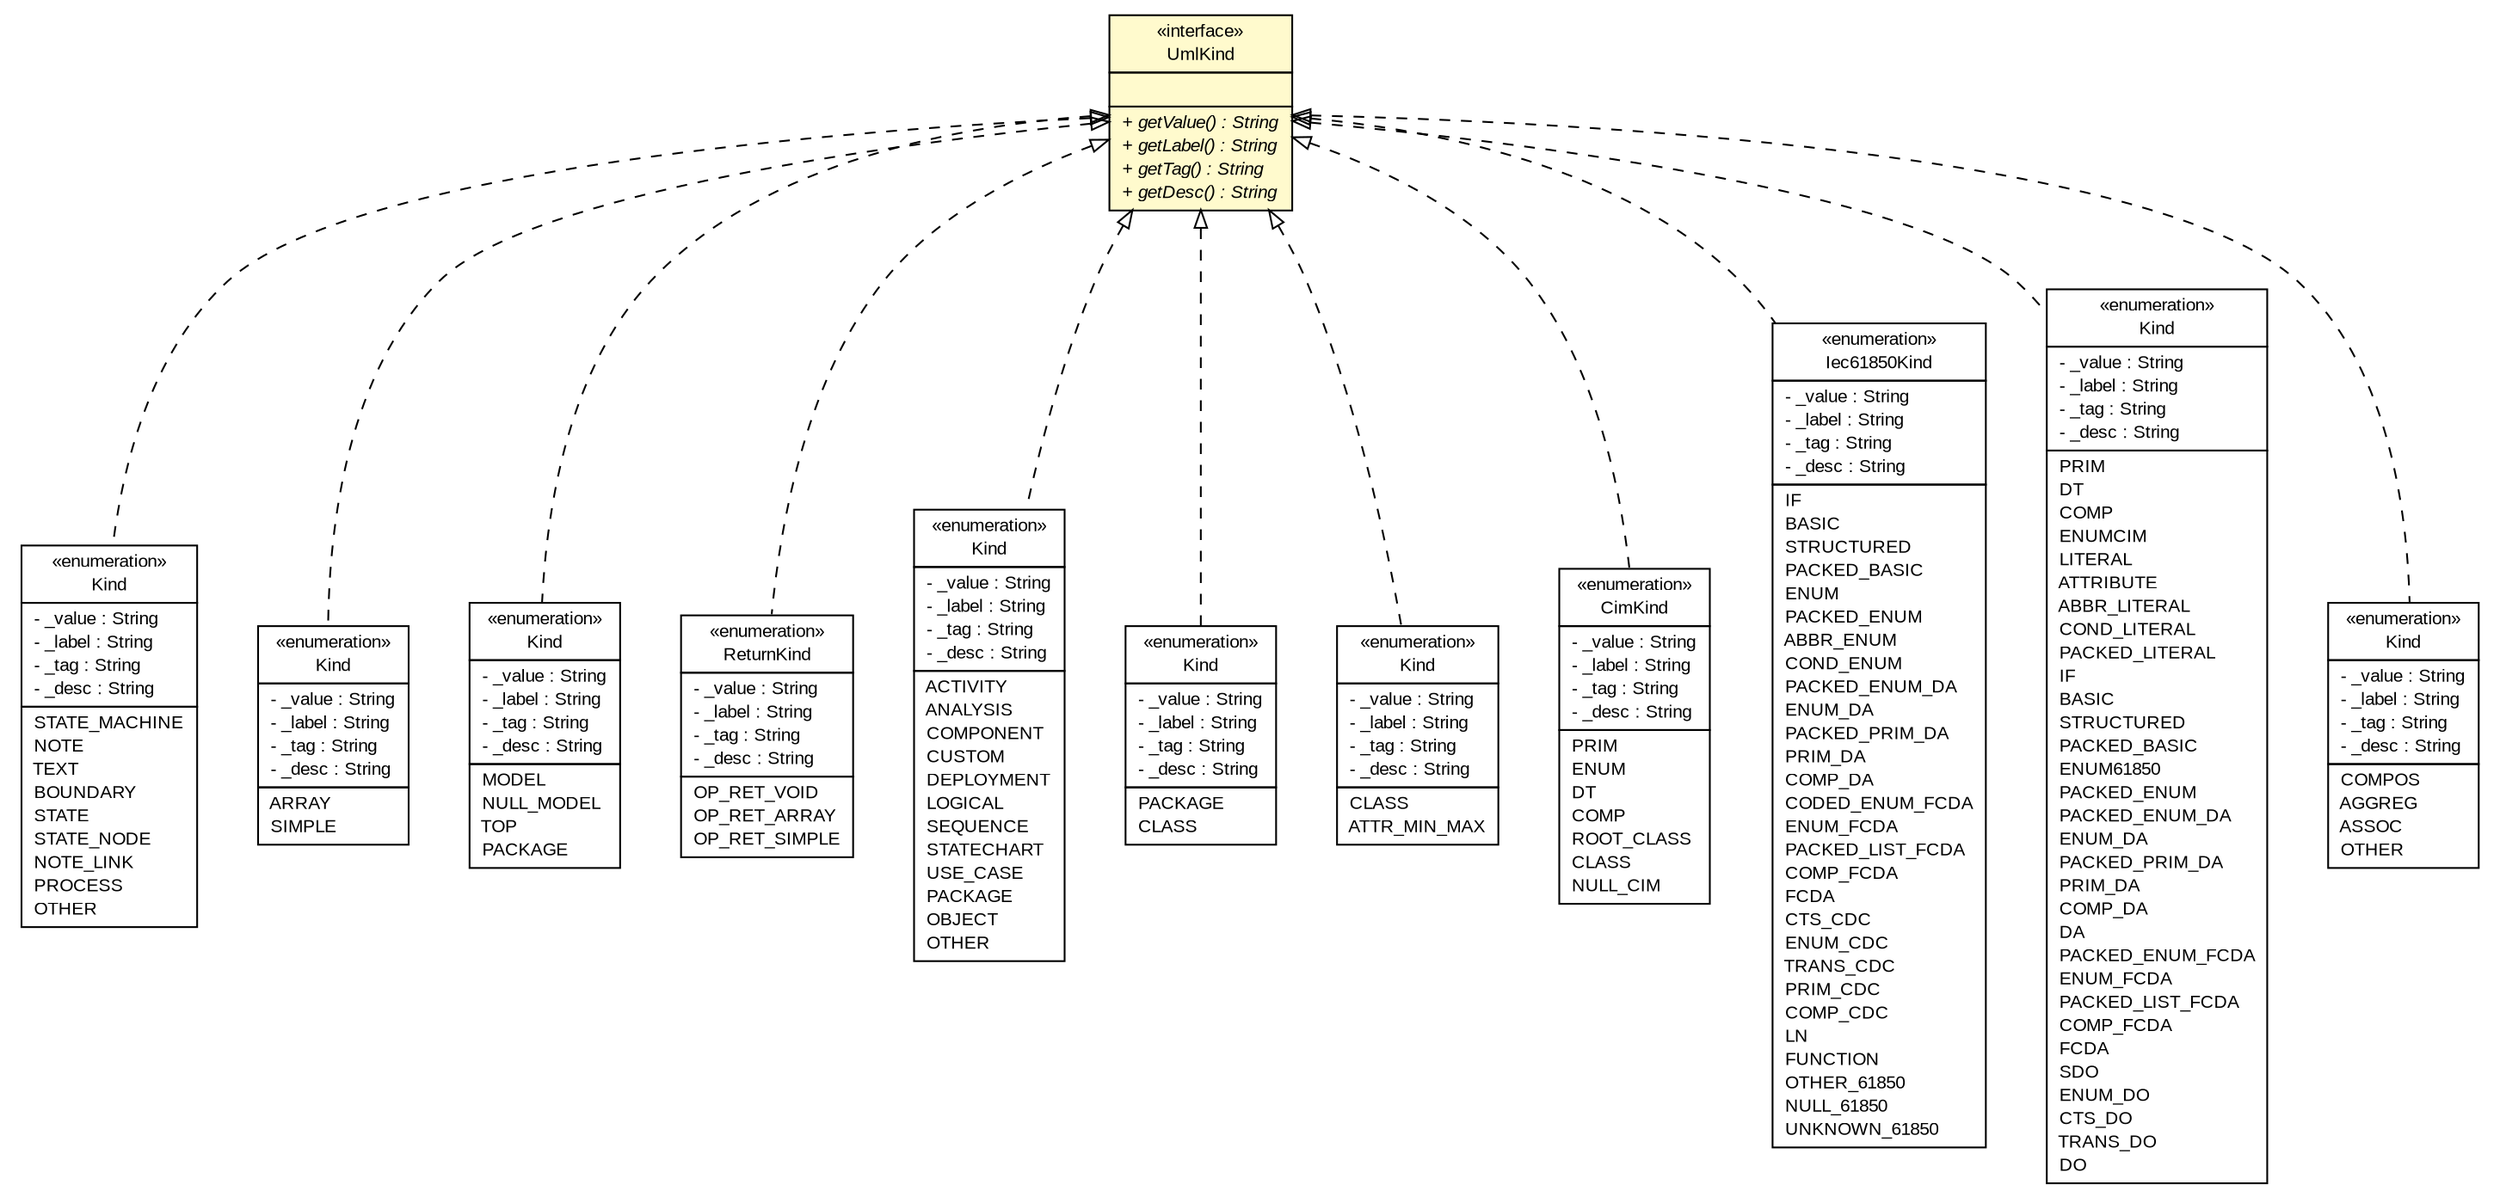 #!/usr/local/bin/dot
#
# Class diagram 
# Generated by UMLGraph version R5_6_6-6-g3bdff0 (http://www.umlgraph.org/)
#

digraph G {
	edge [fontname="arial",fontsize=10,labelfontname="arial",labelfontsize=10];
	node [fontname="arial",fontsize=10,shape=plaintext];
	nodesep=0.25;
	ranksep=0.5;
	// org.tanjakostic.jcleancim.model.UmlSkipped.Kind
	c191284 [label=<<table title="org.tanjakostic.jcleancim.model.UmlSkipped.Kind" border="0" cellborder="1" cellspacing="0" cellpadding="2" port="p" href="./UmlSkipped.Kind.html">
		<tr><td><table border="0" cellspacing="0" cellpadding="1">
<tr><td align="center" balign="center"> &#171;enumeration&#187; </td></tr>
<tr><td align="center" balign="center"> Kind </td></tr>
		</table></td></tr>
		<tr><td><table border="0" cellspacing="0" cellpadding="1">
<tr><td align="left" balign="left"> - _value : String </td></tr>
<tr><td align="left" balign="left"> - _label : String </td></tr>
<tr><td align="left" balign="left"> - _tag : String </td></tr>
<tr><td align="left" balign="left"> - _desc : String </td></tr>
		</table></td></tr>
		<tr><td><table border="0" cellspacing="0" cellpadding="1">
<tr><td align="left" balign="left"> STATE_MACHINE </td></tr>
<tr><td align="left" balign="left"> NOTE </td></tr>
<tr><td align="left" balign="left"> TEXT </td></tr>
<tr><td align="left" balign="left"> BOUNDARY </td></tr>
<tr><td align="left" balign="left"> STATE </td></tr>
<tr><td align="left" balign="left"> STATE_NODE </td></tr>
<tr><td align="left" balign="left"> NOTE_LINK </td></tr>
<tr><td align="left" balign="left"> PROCESS </td></tr>
<tr><td align="left" balign="left"> OTHER </td></tr>
		</table></td></tr>
		</table>>, URL="./UmlSkipped.Kind.html", fontname="arial", fontcolor="black", fontsize=10.0];
	// org.tanjakostic.jcleancim.model.UmlParameter.Kind
	c191287 [label=<<table title="org.tanjakostic.jcleancim.model.UmlParameter.Kind" border="0" cellborder="1" cellspacing="0" cellpadding="2" port="p" href="./UmlParameter.Kind.html">
		<tr><td><table border="0" cellspacing="0" cellpadding="1">
<tr><td align="center" balign="center"> &#171;enumeration&#187; </td></tr>
<tr><td align="center" balign="center"> Kind </td></tr>
		</table></td></tr>
		<tr><td><table border="0" cellspacing="0" cellpadding="1">
<tr><td align="left" balign="left"> - _value : String </td></tr>
<tr><td align="left" balign="left"> - _label : String </td></tr>
<tr><td align="left" balign="left"> - _tag : String </td></tr>
<tr><td align="left" balign="left"> - _desc : String </td></tr>
		</table></td></tr>
		<tr><td><table border="0" cellspacing="0" cellpadding="1">
<tr><td align="left" balign="left"> ARRAY </td></tr>
<tr><td align="left" balign="left"> SIMPLE </td></tr>
		</table></td></tr>
		</table>>, URL="./UmlParameter.Kind.html", fontname="arial", fontcolor="black", fontsize=10.0];
	// org.tanjakostic.jcleancim.model.UmlPackage.Kind
	c191290 [label=<<table title="org.tanjakostic.jcleancim.model.UmlPackage.Kind" border="0" cellborder="1" cellspacing="0" cellpadding="2" port="p" href="./UmlPackage.Kind.html">
		<tr><td><table border="0" cellspacing="0" cellpadding="1">
<tr><td align="center" balign="center"> &#171;enumeration&#187; </td></tr>
<tr><td align="center" balign="center"> Kind </td></tr>
		</table></td></tr>
		<tr><td><table border="0" cellspacing="0" cellpadding="1">
<tr><td align="left" balign="left"> - _value : String </td></tr>
<tr><td align="left" balign="left"> - _label : String </td></tr>
<tr><td align="left" balign="left"> - _tag : String </td></tr>
<tr><td align="left" balign="left"> - _desc : String </td></tr>
		</table></td></tr>
		<tr><td><table border="0" cellspacing="0" cellpadding="1">
<tr><td align="left" balign="left"> MODEL </td></tr>
<tr><td align="left" balign="left"> NULL_MODEL </td></tr>
<tr><td align="left" balign="left"> TOP </td></tr>
<tr><td align="left" balign="left"> PACKAGE </td></tr>
		</table></td></tr>
		</table>>, URL="./UmlPackage.Kind.html", fontname="arial", fontcolor="black", fontsize=10.0];
	// org.tanjakostic.jcleancim.model.UmlOperation.ReturnKind
	c191293 [label=<<table title="org.tanjakostic.jcleancim.model.UmlOperation.ReturnKind" border="0" cellborder="1" cellspacing="0" cellpadding="2" port="p" href="./UmlOperation.ReturnKind.html">
		<tr><td><table border="0" cellspacing="0" cellpadding="1">
<tr><td align="center" balign="center"> &#171;enumeration&#187; </td></tr>
<tr><td align="center" balign="center"> ReturnKind </td></tr>
		</table></td></tr>
		<tr><td><table border="0" cellspacing="0" cellpadding="1">
<tr><td align="left" balign="left"> - _value : String </td></tr>
<tr><td align="left" balign="left"> - _label : String </td></tr>
<tr><td align="left" balign="left"> - _tag : String </td></tr>
<tr><td align="left" balign="left"> - _desc : String </td></tr>
		</table></td></tr>
		<tr><td><table border="0" cellspacing="0" cellpadding="1">
<tr><td align="left" balign="left"> OP_RET_VOID </td></tr>
<tr><td align="left" balign="left"> OP_RET_ARRAY </td></tr>
<tr><td align="left" balign="left"> OP_RET_SIMPLE </td></tr>
		</table></td></tr>
		</table>>, URL="./UmlOperation.ReturnKind.html", fontname="arial", fontcolor="black", fontsize=10.0];
	// org.tanjakostic.jcleancim.model.UmlKind
	c191300 [label=<<table title="org.tanjakostic.jcleancim.model.UmlKind" border="0" cellborder="1" cellspacing="0" cellpadding="2" port="p" bgcolor="lemonChiffon" href="./UmlKind.html">
		<tr><td><table border="0" cellspacing="0" cellpadding="1">
<tr><td align="center" balign="center"> &#171;interface&#187; </td></tr>
<tr><td align="center" balign="center"> UmlKind </td></tr>
		</table></td></tr>
		<tr><td><table border="0" cellspacing="0" cellpadding="1">
<tr><td align="left" balign="left">  </td></tr>
		</table></td></tr>
		<tr><td><table border="0" cellspacing="0" cellpadding="1">
<tr><td align="left" balign="left"><font face="Arial Italic" point-size="10.0"> + getValue() : String </font></td></tr>
<tr><td align="left" balign="left"><font face="Arial Italic" point-size="10.0"> + getLabel() : String </font></td></tr>
<tr><td align="left" balign="left"><font face="Arial Italic" point-size="10.0"> + getTag() : String </font></td></tr>
<tr><td align="left" balign="left"><font face="Arial Italic" point-size="10.0"> + getDesc() : String </font></td></tr>
		</table></td></tr>
		</table>>, URL="./UmlKind.html", fontname="arial", fontcolor="black", fontsize=10.0];
	// org.tanjakostic.jcleancim.model.UmlDiagram.Kind
	c191302 [label=<<table title="org.tanjakostic.jcleancim.model.UmlDiagram.Kind" border="0" cellborder="1" cellspacing="0" cellpadding="2" port="p" href="./UmlDiagram.Kind.html">
		<tr><td><table border="0" cellspacing="0" cellpadding="1">
<tr><td align="center" balign="center"> &#171;enumeration&#187; </td></tr>
<tr><td align="center" balign="center"> Kind </td></tr>
		</table></td></tr>
		<tr><td><table border="0" cellspacing="0" cellpadding="1">
<tr><td align="left" balign="left"> - _value : String </td></tr>
<tr><td align="left" balign="left"> - _label : String </td></tr>
<tr><td align="left" balign="left"> - _tag : String </td></tr>
<tr><td align="left" balign="left"> - _desc : String </td></tr>
		</table></td></tr>
		<tr><td><table border="0" cellspacing="0" cellpadding="1">
<tr><td align="left" balign="left"> ACTIVITY </td></tr>
<tr><td align="left" balign="left"> ANALYSIS </td></tr>
<tr><td align="left" balign="left"> COMPONENT </td></tr>
<tr><td align="left" balign="left"> CUSTOM </td></tr>
<tr><td align="left" balign="left"> DEPLOYMENT </td></tr>
<tr><td align="left" balign="left"> LOGICAL </td></tr>
<tr><td align="left" balign="left"> SEQUENCE </td></tr>
<tr><td align="left" balign="left"> STATECHART </td></tr>
<tr><td align="left" balign="left"> USE_CASE </td></tr>
<tr><td align="left" balign="left"> PACKAGE </td></tr>
<tr><td align="left" balign="left"> OBJECT </td></tr>
<tr><td align="left" balign="left"> OTHER </td></tr>
		</table></td></tr>
		</table>>, URL="./UmlDiagram.Kind.html", fontname="arial", fontcolor="black", fontsize=10.0];
	// org.tanjakostic.jcleancim.model.UmlDependency.Kind
	c191305 [label=<<table title="org.tanjakostic.jcleancim.model.UmlDependency.Kind" border="0" cellborder="1" cellspacing="0" cellpadding="2" port="p" href="./UmlDependency.Kind.html">
		<tr><td><table border="0" cellspacing="0" cellpadding="1">
<tr><td align="center" balign="center"> &#171;enumeration&#187; </td></tr>
<tr><td align="center" balign="center"> Kind </td></tr>
		</table></td></tr>
		<tr><td><table border="0" cellspacing="0" cellpadding="1">
<tr><td align="left" balign="left"> - _value : String </td></tr>
<tr><td align="left" balign="left"> - _label : String </td></tr>
<tr><td align="left" balign="left"> - _tag : String </td></tr>
<tr><td align="left" balign="left"> - _desc : String </td></tr>
		</table></td></tr>
		<tr><td><table border="0" cellspacing="0" cellpadding="1">
<tr><td align="left" balign="left"> PACKAGE </td></tr>
<tr><td align="left" balign="left"> CLASS </td></tr>
		</table></td></tr>
		</table>>, URL="./UmlDependency.Kind.html", fontname="arial", fontcolor="black", fontsize=10.0];
	// org.tanjakostic.jcleancim.model.UmlConstraint.Kind
	c191308 [label=<<table title="org.tanjakostic.jcleancim.model.UmlConstraint.Kind" border="0" cellborder="1" cellspacing="0" cellpadding="2" port="p" href="./UmlConstraint.Kind.html">
		<tr><td><table border="0" cellspacing="0" cellpadding="1">
<tr><td align="center" balign="center"> &#171;enumeration&#187; </td></tr>
<tr><td align="center" balign="center"> Kind </td></tr>
		</table></td></tr>
		<tr><td><table border="0" cellspacing="0" cellpadding="1">
<tr><td align="left" balign="left"> - _value : String </td></tr>
<tr><td align="left" balign="left"> - _label : String </td></tr>
<tr><td align="left" balign="left"> - _tag : String </td></tr>
<tr><td align="left" balign="left"> - _desc : String </td></tr>
		</table></td></tr>
		<tr><td><table border="0" cellspacing="0" cellpadding="1">
<tr><td align="left" balign="left"> CLASS </td></tr>
<tr><td align="left" balign="left"> ATTR_MIN_MAX </td></tr>
		</table></td></tr>
		</table>>, URL="./UmlConstraint.Kind.html", fontname="arial", fontcolor="black", fontsize=10.0];
	// org.tanjakostic.jcleancim.model.UmlClass.CimKind
	c191311 [label=<<table title="org.tanjakostic.jcleancim.model.UmlClass.CimKind" border="0" cellborder="1" cellspacing="0" cellpadding="2" port="p" href="./UmlClass.CimKind.html">
		<tr><td><table border="0" cellspacing="0" cellpadding="1">
<tr><td align="center" balign="center"> &#171;enumeration&#187; </td></tr>
<tr><td align="center" balign="center"> CimKind </td></tr>
		</table></td></tr>
		<tr><td><table border="0" cellspacing="0" cellpadding="1">
<tr><td align="left" balign="left"> - _value : String </td></tr>
<tr><td align="left" balign="left"> - _label : String </td></tr>
<tr><td align="left" balign="left"> - _tag : String </td></tr>
<tr><td align="left" balign="left"> - _desc : String </td></tr>
		</table></td></tr>
		<tr><td><table border="0" cellspacing="0" cellpadding="1">
<tr><td align="left" balign="left"> PRIM </td></tr>
<tr><td align="left" balign="left"> ENUM </td></tr>
<tr><td align="left" balign="left"> DT </td></tr>
<tr><td align="left" balign="left"> COMP </td></tr>
<tr><td align="left" balign="left"> ROOT_CLASS </td></tr>
<tr><td align="left" balign="left"> CLASS </td></tr>
<tr><td align="left" balign="left"> NULL_CIM </td></tr>
		</table></td></tr>
		</table>>, URL="./UmlClass.CimKind.html", fontname="arial", fontcolor="black", fontsize=10.0];
	// org.tanjakostic.jcleancim.model.UmlClass.Iec61850Kind
	c191312 [label=<<table title="org.tanjakostic.jcleancim.model.UmlClass.Iec61850Kind" border="0" cellborder="1" cellspacing="0" cellpadding="2" port="p" href="./UmlClass.Iec61850Kind.html">
		<tr><td><table border="0" cellspacing="0" cellpadding="1">
<tr><td align="center" balign="center"> &#171;enumeration&#187; </td></tr>
<tr><td align="center" balign="center"> Iec61850Kind </td></tr>
		</table></td></tr>
		<tr><td><table border="0" cellspacing="0" cellpadding="1">
<tr><td align="left" balign="left"> - _value : String </td></tr>
<tr><td align="left" balign="left"> - _label : String </td></tr>
<tr><td align="left" balign="left"> - _tag : String </td></tr>
<tr><td align="left" balign="left"> - _desc : String </td></tr>
		</table></td></tr>
		<tr><td><table border="0" cellspacing="0" cellpadding="1">
<tr><td align="left" balign="left"> IF </td></tr>
<tr><td align="left" balign="left"> BASIC </td></tr>
<tr><td align="left" balign="left"> STRUCTURED </td></tr>
<tr><td align="left" balign="left"> PACKED_BASIC </td></tr>
<tr><td align="left" balign="left"> ENUM </td></tr>
<tr><td align="left" balign="left"> PACKED_ENUM </td></tr>
<tr><td align="left" balign="left"> ABBR_ENUM </td></tr>
<tr><td align="left" balign="left"> COND_ENUM </td></tr>
<tr><td align="left" balign="left"> PACKED_ENUM_DA </td></tr>
<tr><td align="left" balign="left"> ENUM_DA </td></tr>
<tr><td align="left" balign="left"> PACKED_PRIM_DA </td></tr>
<tr><td align="left" balign="left"> PRIM_DA </td></tr>
<tr><td align="left" balign="left"> COMP_DA </td></tr>
<tr><td align="left" balign="left"> CODED_ENUM_FCDA </td></tr>
<tr><td align="left" balign="left"> ENUM_FCDA </td></tr>
<tr><td align="left" balign="left"> PACKED_LIST_FCDA </td></tr>
<tr><td align="left" balign="left"> COMP_FCDA </td></tr>
<tr><td align="left" balign="left"> FCDA </td></tr>
<tr><td align="left" balign="left"> CTS_CDC </td></tr>
<tr><td align="left" balign="left"> ENUM_CDC </td></tr>
<tr><td align="left" balign="left"> TRANS_CDC </td></tr>
<tr><td align="left" balign="left"> PRIM_CDC </td></tr>
<tr><td align="left" balign="left"> COMP_CDC </td></tr>
<tr><td align="left" balign="left"> LN </td></tr>
<tr><td align="left" balign="left"> FUNCTION </td></tr>
<tr><td align="left" balign="left"> OTHER_61850 </td></tr>
<tr><td align="left" balign="left"> NULL_61850 </td></tr>
<tr><td align="left" balign="left"> UNKNOWN_61850 </td></tr>
		</table></td></tr>
		</table>>, URL="./UmlClass.Iec61850Kind.html", fontname="arial", fontcolor="black", fontsize=10.0];
	// org.tanjakostic.jcleancim.model.UmlAttribute.Kind
	c191316 [label=<<table title="org.tanjakostic.jcleancim.model.UmlAttribute.Kind" border="0" cellborder="1" cellspacing="0" cellpadding="2" port="p" href="./UmlAttribute.Kind.html">
		<tr><td><table border="0" cellspacing="0" cellpadding="1">
<tr><td align="center" balign="center"> &#171;enumeration&#187; </td></tr>
<tr><td align="center" balign="center"> Kind </td></tr>
		</table></td></tr>
		<tr><td><table border="0" cellspacing="0" cellpadding="1">
<tr><td align="left" balign="left"> - _value : String </td></tr>
<tr><td align="left" balign="left"> - _label : String </td></tr>
<tr><td align="left" balign="left"> - _tag : String </td></tr>
<tr><td align="left" balign="left"> - _desc : String </td></tr>
		</table></td></tr>
		<tr><td><table border="0" cellspacing="0" cellpadding="1">
<tr><td align="left" balign="left"> PRIM </td></tr>
<tr><td align="left" balign="left"> DT </td></tr>
<tr><td align="left" balign="left"> COMP </td></tr>
<tr><td align="left" balign="left"> ENUMCIM </td></tr>
<tr><td align="left" balign="left"> LITERAL </td></tr>
<tr><td align="left" balign="left"> ATTRIBUTE </td></tr>
<tr><td align="left" balign="left"> ABBR_LITERAL </td></tr>
<tr><td align="left" balign="left"> COND_LITERAL </td></tr>
<tr><td align="left" balign="left"> PACKED_LITERAL </td></tr>
<tr><td align="left" balign="left"> IF </td></tr>
<tr><td align="left" balign="left"> BASIC </td></tr>
<tr><td align="left" balign="left"> STRUCTURED </td></tr>
<tr><td align="left" balign="left"> PACKED_BASIC </td></tr>
<tr><td align="left" balign="left"> ENUM61850 </td></tr>
<tr><td align="left" balign="left"> PACKED_ENUM </td></tr>
<tr><td align="left" balign="left"> PACKED_ENUM_DA </td></tr>
<tr><td align="left" balign="left"> ENUM_DA </td></tr>
<tr><td align="left" balign="left"> PACKED_PRIM_DA </td></tr>
<tr><td align="left" balign="left"> PRIM_DA </td></tr>
<tr><td align="left" balign="left"> COMP_DA </td></tr>
<tr><td align="left" balign="left"> DA </td></tr>
<tr><td align="left" balign="left"> PACKED_ENUM_FCDA </td></tr>
<tr><td align="left" balign="left"> ENUM_FCDA </td></tr>
<tr><td align="left" balign="left"> PACKED_LIST_FCDA </td></tr>
<tr><td align="left" balign="left"> COMP_FCDA </td></tr>
<tr><td align="left" balign="left"> FCDA </td></tr>
<tr><td align="left" balign="left"> SDO </td></tr>
<tr><td align="left" balign="left"> ENUM_DO </td></tr>
<tr><td align="left" balign="left"> CTS_DO </td></tr>
<tr><td align="left" balign="left"> TRANS_DO </td></tr>
<tr><td align="left" balign="left"> DO </td></tr>
		</table></td></tr>
		</table>>, URL="./UmlAttribute.Kind.html", fontname="arial", fontcolor="black", fontsize=10.0];
	// org.tanjakostic.jcleancim.model.UmlAssociationEnd.Kind
	c191320 [label=<<table title="org.tanjakostic.jcleancim.model.UmlAssociationEnd.Kind" border="0" cellborder="1" cellspacing="0" cellpadding="2" port="p" href="./UmlAssociationEnd.Kind.html">
		<tr><td><table border="0" cellspacing="0" cellpadding="1">
<tr><td align="center" balign="center"> &#171;enumeration&#187; </td></tr>
<tr><td align="center" balign="center"> Kind </td></tr>
		</table></td></tr>
		<tr><td><table border="0" cellspacing="0" cellpadding="1">
<tr><td align="left" balign="left"> - _value : String </td></tr>
<tr><td align="left" balign="left"> - _label : String </td></tr>
<tr><td align="left" balign="left"> - _tag : String </td></tr>
<tr><td align="left" balign="left"> - _desc : String </td></tr>
		</table></td></tr>
		<tr><td><table border="0" cellspacing="0" cellpadding="1">
<tr><td align="left" balign="left"> COMPOS </td></tr>
<tr><td align="left" balign="left"> AGGREG </td></tr>
<tr><td align="left" balign="left"> ASSOC </td></tr>
<tr><td align="left" balign="left"> OTHER </td></tr>
		</table></td></tr>
		</table>>, URL="./UmlAssociationEnd.Kind.html", fontname="arial", fontcolor="black", fontsize=10.0];
	//org.tanjakostic.jcleancim.model.UmlSkipped.Kind implements org.tanjakostic.jcleancim.model.UmlKind
	c191300:p -> c191284:p [dir=back,arrowtail=empty,style=dashed];
	//org.tanjakostic.jcleancim.model.UmlParameter.Kind implements org.tanjakostic.jcleancim.model.UmlKind
	c191300:p -> c191287:p [dir=back,arrowtail=empty,style=dashed];
	//org.tanjakostic.jcleancim.model.UmlPackage.Kind implements org.tanjakostic.jcleancim.model.UmlKind
	c191300:p -> c191290:p [dir=back,arrowtail=empty,style=dashed];
	//org.tanjakostic.jcleancim.model.UmlOperation.ReturnKind implements org.tanjakostic.jcleancim.model.UmlKind
	c191300:p -> c191293:p [dir=back,arrowtail=empty,style=dashed];
	//org.tanjakostic.jcleancim.model.UmlDiagram.Kind implements org.tanjakostic.jcleancim.model.UmlKind
	c191300:p -> c191302:p [dir=back,arrowtail=empty,style=dashed];
	//org.tanjakostic.jcleancim.model.UmlDependency.Kind implements org.tanjakostic.jcleancim.model.UmlKind
	c191300:p -> c191305:p [dir=back,arrowtail=empty,style=dashed];
	//org.tanjakostic.jcleancim.model.UmlConstraint.Kind implements org.tanjakostic.jcleancim.model.UmlKind
	c191300:p -> c191308:p [dir=back,arrowtail=empty,style=dashed];
	//org.tanjakostic.jcleancim.model.UmlClass.CimKind implements org.tanjakostic.jcleancim.model.UmlKind
	c191300:p -> c191311:p [dir=back,arrowtail=empty,style=dashed];
	//org.tanjakostic.jcleancim.model.UmlClass.Iec61850Kind implements org.tanjakostic.jcleancim.model.UmlKind
	c191300:p -> c191312:p [dir=back,arrowtail=empty,style=dashed];
	//org.tanjakostic.jcleancim.model.UmlAttribute.Kind implements org.tanjakostic.jcleancim.model.UmlKind
	c191300:p -> c191316:p [dir=back,arrowtail=empty,style=dashed];
	//org.tanjakostic.jcleancim.model.UmlAssociationEnd.Kind implements org.tanjakostic.jcleancim.model.UmlKind
	c191300:p -> c191320:p [dir=back,arrowtail=empty,style=dashed];
}

